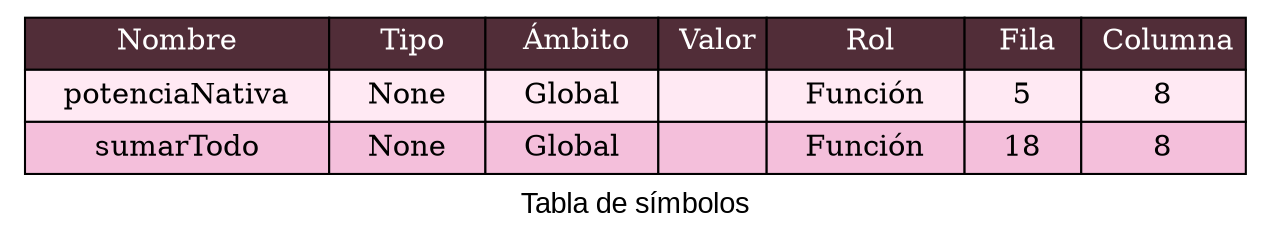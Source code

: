 digraph {
            fontname="Arial"
            label = "Tabla de símbolos"
            node[shape=none]
            n1[label=<
            <table BORDER="0" CELLBORDER="1" CELLSPACING="0" CELLPADDING="4">]
            <tr>
            <td bgcolor="#512D38"> <font color="white">Nombre </font></td>
            <td bgcolor="#512D38"> <font color="white">Tipo</font></td>
            <td bgcolor="#512D38"> <font color="white">Ámbito</font></td>
            <td bgcolor="#512D38"> <font color="white">Valor</font></td>
            <td bgcolor="#512D38"> <font color="white">Rol</font></td>
            <td bgcolor="#512D38"> <font color="white">Fila</font></td>
            <td bgcolor="#512D38"> <font color="white">Columna</font></td>
            </tr>
<tr>
<td bgcolor="#FFE9F3">   potenciaNativa   </td>
<td bgcolor="#FFE9F3">   None   </td>
<td bgcolor="#FFE9F3">   Global   </td>
<td bgcolor="#FFE9F3">       </td>
<td bgcolor="#FFE9F3">   Función   </td>
<td bgcolor="#FFE9F3">   5   </td>
<td bgcolor="#FFE9F3">   8   </td>
</tr>
<tr>
<td bgcolor="#F4BFDB">   sumarTodo   </td>
<td bgcolor="#F4BFDB">   None   </td>
<td bgcolor="#F4BFDB">   Global   </td>
<td bgcolor="#F4BFDB">       </td>
<td bgcolor="#F4BFDB">   Función   </td>
<td bgcolor="#F4BFDB">   18   </td>
<td bgcolor="#F4BFDB">   8   </td>
</tr>
</table>
    >]
    }